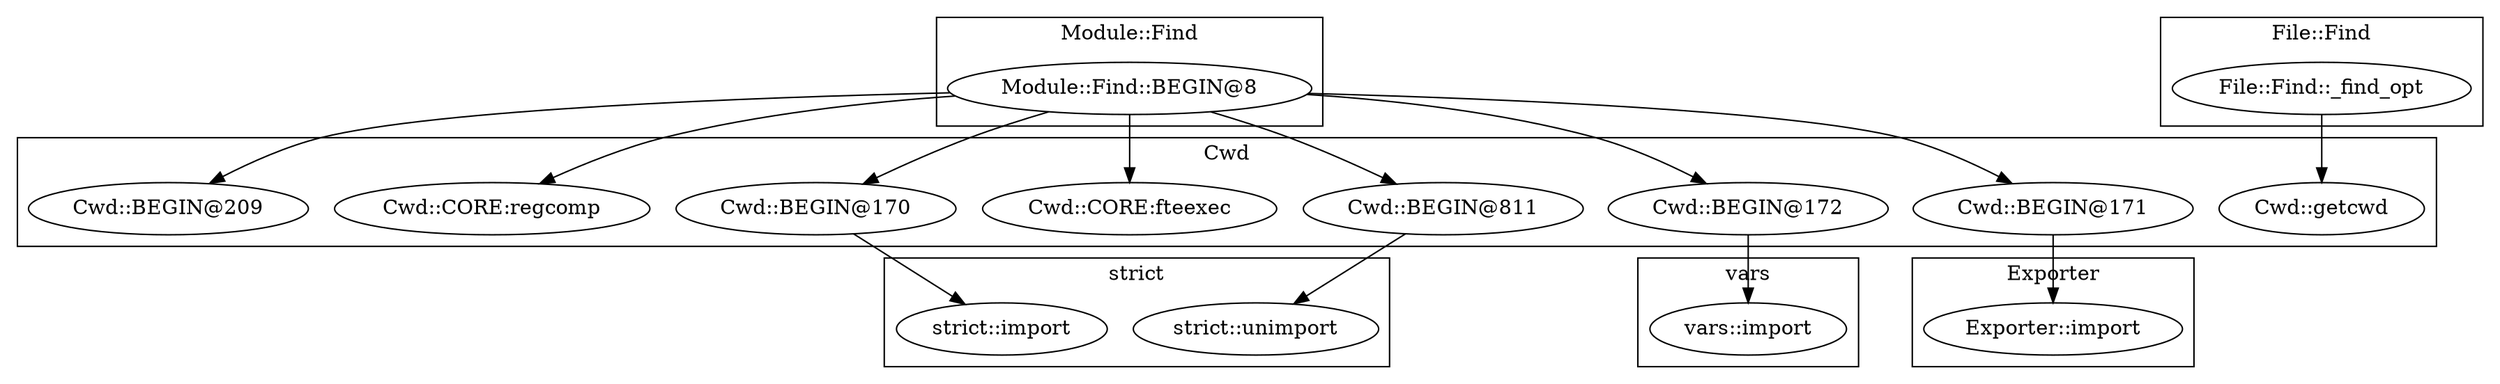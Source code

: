 digraph {
graph [overlap=false]
subgraph cluster_vars {
	label="vars";
	"vars::import";
}
subgraph cluster_Module_Find {
	label="Module::Find";
	"Module::Find::BEGIN@8";
}
subgraph cluster_Cwd {
	label="Cwd";
	"Cwd::BEGIN@811";
	"Cwd::BEGIN@172";
	"Cwd::BEGIN@170";
	"Cwd::CORE:fteexec";
	"Cwd::BEGIN@171";
	"Cwd::getcwd";
	"Cwd::BEGIN@209";
	"Cwd::CORE:regcomp";
}
subgraph cluster_strict {
	label="strict";
	"strict::import";
	"strict::unimport";
}
subgraph cluster_File_Find {
	label="File::Find";
	"File::Find::_find_opt";
}
subgraph cluster_Exporter {
	label="Exporter";
	"Exporter::import";
}
"Cwd::BEGIN@171" -> "Exporter::import";
"Module::Find::BEGIN@8" -> "Cwd::BEGIN@209";
"Module::Find::BEGIN@8" -> "Cwd::CORE:fteexec";
"Module::Find::BEGIN@8" -> "Cwd::CORE:regcomp";
"Module::Find::BEGIN@8" -> "Cwd::BEGIN@811";
"Cwd::BEGIN@811" -> "strict::unimport";
"Module::Find::BEGIN@8" -> "Cwd::BEGIN@171";
"Module::Find::BEGIN@8" -> "Cwd::BEGIN@170";
"Cwd::BEGIN@172" -> "vars::import";
"File::Find::_find_opt" -> "Cwd::getcwd";
"Module::Find::BEGIN@8" -> "Cwd::BEGIN@172";
"Cwd::BEGIN@170" -> "strict::import";
}
